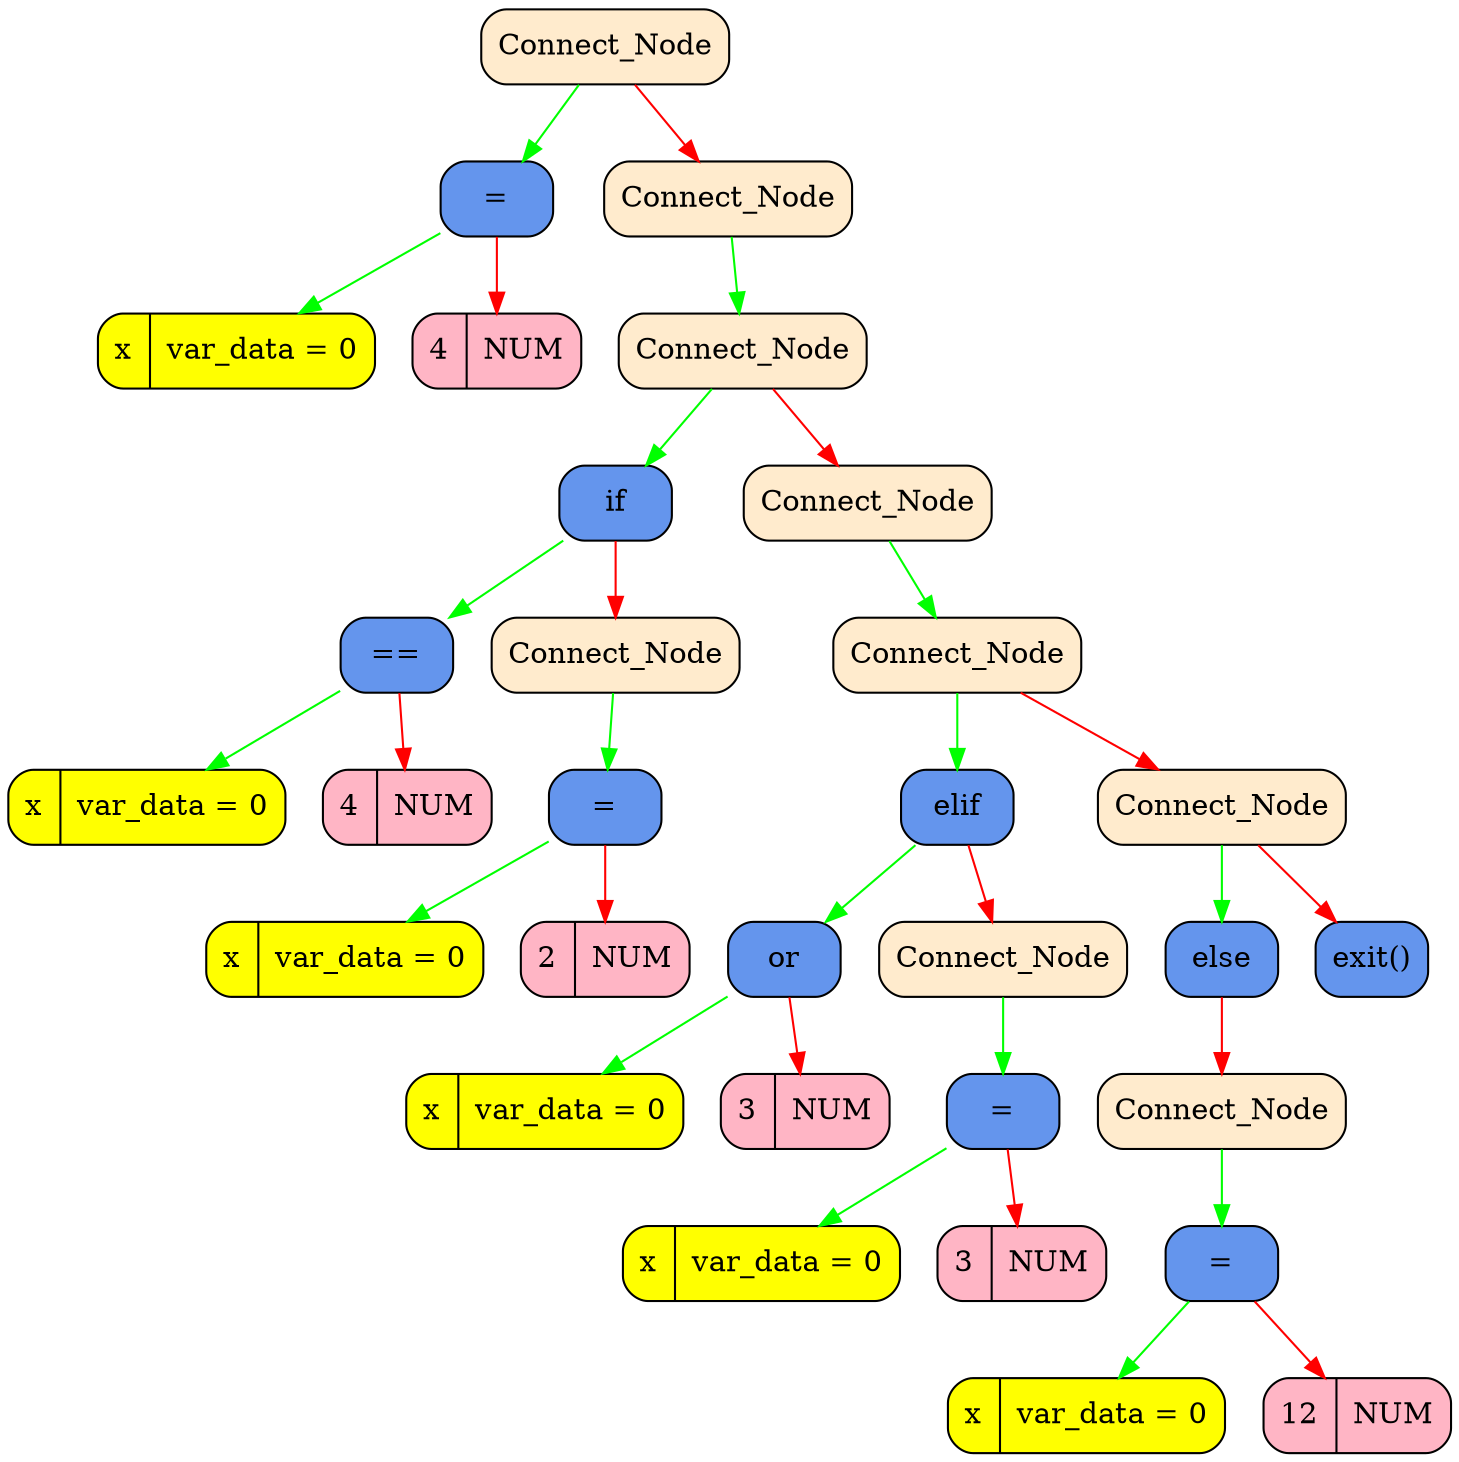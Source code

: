 digraph Tree
{
   rankdir = HR;
   node[fontsize=14];
   edge[color="black",fontcolor="blue",fontsize=12];
   "0x106602c80"[shape = Mrecord, style = filled, fillcolor = "blanchedalmond",   label = " <value> Connect_Node"];
  "0x106602c80" -> "0x106601f00" [color = "green"];
  "0x106602c80" -> "0x106602cb0" [color = "red"];
   "0x106601f00"[shape = Mrecord, style = filled, fillcolor = "cornflowerblue",   label = " <value> ="];
  "0x106601f00" -> "0x106601fc0" [color = "green"];
  "0x106601f00" -> "0x106601f30" [color = "red"];
   "0x106601fc0"[shape = Mrecord, style = filled, fillcolor = "yellow",   label = " <value> x | var_data =  0"];
   "0x106601f30"[shape = Mrecord, style = filled, fillcolor = "pink1",   label = " <value> 4 | NUM  "];
   "0x106602cb0"[shape = Mrecord, style = filled, fillcolor = "blanchedalmond",   label = " <value> Connect_Node"];
  "0x106602cb0" -> "0x106602ce0" [color = "green"];
   "0x106602ce0"[shape = Mrecord, style = filled, fillcolor = "blanchedalmond",   label = " <value> Connect_Node"];
  "0x106602ce0" -> "0x106601c00" [color = "green"];
  "0x106602ce0" -> "0x106602d10" [color = "red"];
   "0x106601c00"[shape = Mrecord, style = filled, fillcolor = "cornflowerblue",   label = " <value> if"];
  "0x106601c00" -> "0x106601de0" [color = "green"];
  "0x106601c00" -> "0x106601c30" [color = "red"];
   "0x106601de0"[shape = Mrecord, style = filled, fillcolor = "cornflowerblue",   label = " <value> =="];
  "0x106601de0" -> "0x106601ea0" [color = "green"];
  "0x106601de0" -> "0x106601e10" [color = "red"];
   "0x106601ea0"[shape = Mrecord, style = filled, fillcolor = "yellow",   label = " <value> x | var_data =  0"];
   "0x106601e10"[shape = Mrecord, style = filled, fillcolor = "pink1",   label = " <value> 4 | NUM  "];
   "0x106601c30"[shape = Mrecord, style = filled, fillcolor = "blanchedalmond",   label = " <value> Connect_Node"];
  "0x106601c30" -> "0x106601c90" [color = "green"];
   "0x106601c90"[shape = Mrecord, style = filled, fillcolor = "cornflowerblue",   label = " <value> ="];
  "0x106601c90" -> "0x106601d50" [color = "green"];
  "0x106601c90" -> "0x106601cc0" [color = "red"];
   "0x106601d50"[shape = Mrecord, style = filled, fillcolor = "yellow",   label = " <value> x | var_data =  0"];
   "0x106601cc0"[shape = Mrecord, style = filled, fillcolor = "pink1",   label = " <value> 2 | NUM  "];
   "0x106602d10"[shape = Mrecord, style = filled, fillcolor = "blanchedalmond",   label = " <value> Connect_Node"];
  "0x106602d10" -> "0x106602d40" [color = "green"];
   "0x106602d40"[shape = Mrecord, style = filled, fillcolor = "blanchedalmond",   label = " <value> Connect_Node"];
  "0x106602d40" -> "0x1066018d0" [color = "green"];
  "0x106602d40" -> "0x106602d70" [color = "red"];
   "0x1066018d0"[shape = Mrecord, style = filled, fillcolor = "cornflowerblue",   label = " <value> elif"];
  "0x1066018d0" -> "0x106601ab0" [color = "green"];
  "0x1066018d0" -> "0x106601900" [color = "red"];
   "0x106601ab0"[shape = Mrecord, style = filled, fillcolor = "cornflowerblue",   label = " <value> or"];
  "0x106601ab0" -> "0x106601b70" [color = "green"];
  "0x106601ab0" -> "0x106601ae0" [color = "red"];
   "0x106601b70"[shape = Mrecord, style = filled, fillcolor = "yellow",   label = " <value> x | var_data =  0"];
   "0x106601ae0"[shape = Mrecord, style = filled, fillcolor = "pink1",   label = " <value> 3 | NUM  "];
   "0x106601900"[shape = Mrecord, style = filled, fillcolor = "blanchedalmond",   label = " <value> Connect_Node"];
  "0x106601900" -> "0x106601960" [color = "green"];
   "0x106601960"[shape = Mrecord, style = filled, fillcolor = "cornflowerblue",   label = " <value> ="];
  "0x106601960" -> "0x106601a20" [color = "green"];
  "0x106601960" -> "0x106601990" [color = "red"];
   "0x106601a20"[shape = Mrecord, style = filled, fillcolor = "yellow",   label = " <value> x | var_data =  0"];
   "0x106601990"[shape = Mrecord, style = filled, fillcolor = "pink1",   label = " <value> 3 | NUM  "];
   "0x106602d70"[shape = Mrecord, style = filled, fillcolor = "blanchedalmond",   label = " <value> Connect_Node"];
  "0x106602d70" -> "0x106602e30" [color = "green"];
  "0x106602d70" -> "0x106602dd0" [color = "red"];
   "0x106602e30"[shape = Mrecord, style = filled, fillcolor = "cornflowerblue",   label = " <value> else"];
  "0x106602e30" -> "0x106602e60" [color = "red"];
   "0x106602e60"[shape = Mrecord, style = filled, fillcolor = "blanchedalmond",   label = " <value> Connect_Node"];
  "0x106602e60" -> "0x106601780" [color = "green"];
   "0x106601780"[shape = Mrecord, style = filled, fillcolor = "cornflowerblue",   label = " <value> ="];
  "0x106601780" -> "0x106601840" [color = "green"];
  "0x106601780" -> "0x1066017b0" [color = "red"];
   "0x106601840"[shape = Mrecord, style = filled, fillcolor = "yellow",   label = " <value> x | var_data =  0"];
   "0x1066017b0"[shape = Mrecord, style = filled, fillcolor = "pink1",   label = " <value> 12 | NUM  "];
   "0x106602dd0"[shape = Mrecord, style = filled, fillcolor = "cornflowerblue",   label = " <value> exit()"];
}